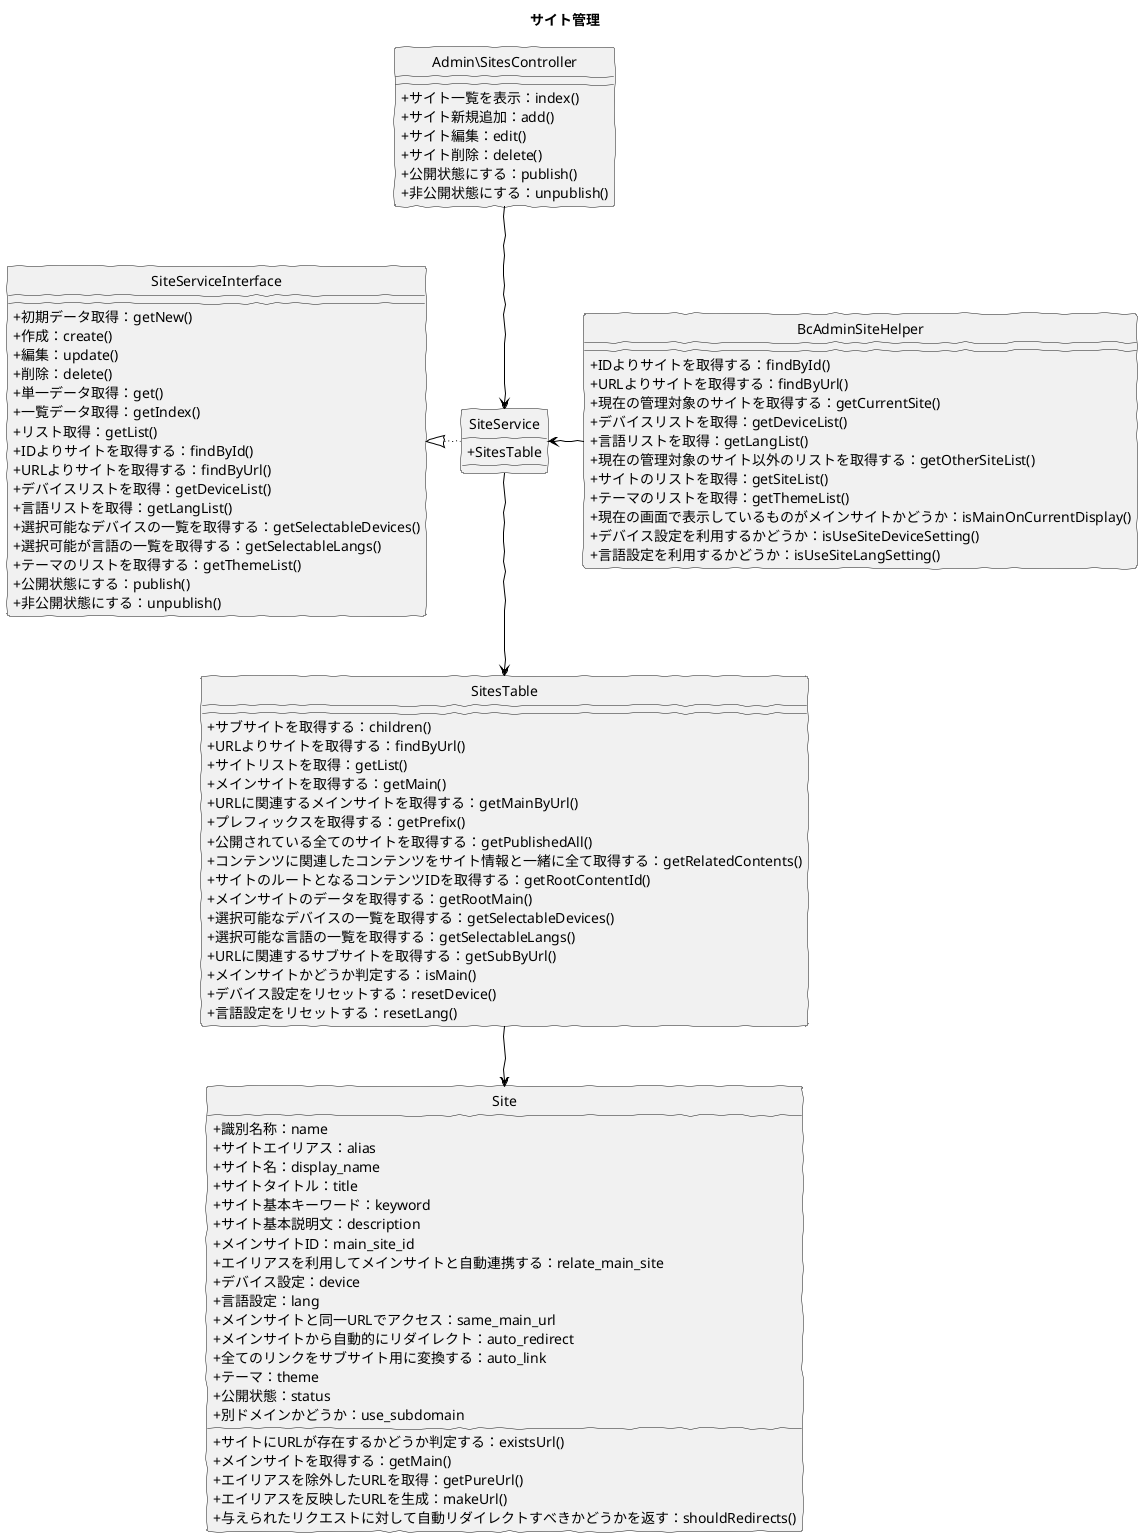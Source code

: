 @startuml
skinparam handwritten true
skinparam backgroundColor white
hide circle
skinparam classAttributeIconSize 0

title サイト管理

class Admin\SitesController {
  + サイト一覧を表示：index()
  + サイト新規追加：add()
  + サイト編集：edit()
  + サイト削除：delete()
  + 公開状態にする：publish()
  + 非公開状態にする：unpublish()
}

class BcAdminSiteHelper {
  + IDよりサイトを取得する：findById()
  + URLよりサイトを取得する：findByUrl()
  + 現在の管理対象のサイトを取得する：getCurrentSite()
  + デバイスリストを取得：getDeviceList()
  + 言語リストを取得：getLangList()
  + 現在の管理対象のサイト以外のリストを取得する：getOtherSiteList()
  + サイトのリストを取得：getSiteList()
  + テーマのリストを取得：getThemeList()
  + 現在の画面で表示しているものがメインサイトかどうか：isMainOnCurrentDisplay()
  + デバイス設定を利用するかどうか：isUseSiteDeviceSetting()
  + 言語設定を利用するかどうか：isUseSiteLangSetting()
}

class SiteService {
  + SitesTable
}

class SiteServiceInterface {
  + 初期データ取得：getNew()
  + 作成：create()
  + 編集：update()
  + 削除：delete()
  + 単一データ取得：get()
  + 一覧データ取得：getIndex()
  + リスト取得：getList()
  + IDよりサイトを取得する：findById()
  + URLよりサイトを取得する：findByUrl()
  + デバイスリストを取得：getDeviceList()
  + 言語リストを取得：getLangList()
  + 選択可能なデバイスの一覧を取得する：getSelectableDevices()
  + 選択可能が言語の一覧を取得する：getSelectableLangs()
  + テーマのリストを取得する：getThemeList()
  + 公開状態にする：publish()
  + 非公開状態にする：unpublish()
}

class SitesTable {
  + サブサイトを取得する：children()
  + URLよりサイトを取得する：findByUrl()
  + サイトリストを取得：getList()
  + メインサイトを取得する：getMain()
  + URLに関連するメインサイトを取得する：getMainByUrl()
  + プレフィックスを取得する：getPrefix()
  + 公開されている全てのサイトを取得する：getPublishedAll()
  + コンテンツに関連したコンテンツをサイト情報と一緒に全て取得する：getRelatedContents()
  + サイトのルートとなるコンテンツIDを取得する：getRootContentId()
  + メインサイトのデータを取得する：getRootMain()
  + 選択可能なデバイスの一覧を取得する：getSelectableDevices()
  + 選択可能な言語の一覧を取得する：getSelectableLangs()
  + URLに関連するサブサイトを取得する：getSubByUrl()
  + メインサイトかどうか判定する：isMain()
  + デバイス設定をリセットする：resetDevice()
  + 言語設定をリセットする：resetLang()
}

class Site {
	+ 識別名称：name
	+ サイトエイリアス：alias
	+ サイト名：display_name
	+ サイトタイトル：title
	+ サイト基本キーワード：keyword
	+ サイト基本説明文：description
	+ メインサイトID：main_site_id
	+ エイリアスを利用してメインサイトと自動連携する：relate_main_site
	+ デバイス設定：device
	+ 言語設定：lang
	+ メインサイトと同一URLでアクセス：same_main_url
	+ メインサイトから自動的にリダイレクト：auto_redirect
	+ 全てのリンクをサブサイト用に変換する：auto_link
	+ テーマ：theme
	+ 公開状態：status
	+ 別ドメインかどうか：use_subdomain
	+ サイトにURLが存在するかどうか判定する：existsUrl()
	+ メインサイトを取得する：getMain()
	+ エイリアスを除外したURLを取得：getPureUrl()
	+ エイリアスを反映したURLを生成：makeUrl()
	+ 与えられたリクエストに対して自動リダイレクトすべきかどうかを返す：shouldRedirects()
}

Admin\SitesController -down[#Black]-> SiteService
BcAdminSiteHelper -left[#Black]-> SiteService
SiteService -down[#Black]-> SitesTable
SiteService -left[dotted,#Black]-|> SiteServiceInterface
SitesTable -down[#Black]-> Site

@enduml
